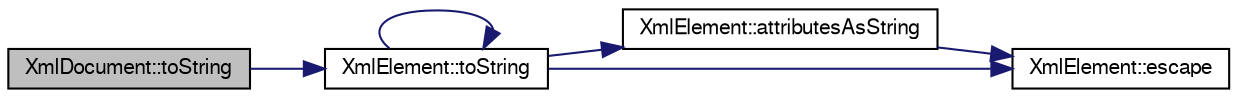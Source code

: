 digraph G
{
  edge [fontname="FreeSans",fontsize="10",labelfontname="FreeSans",labelfontsize="10"];
  node [fontname="FreeSans",fontsize="10",shape=record];
  rankdir=LR;
  Node1 [label="XmlDocument::toString",height=0.2,width=0.4,color="black", fillcolor="grey75", style="filled" fontcolor="black"];
  Node1 -> Node2 [color="midnightblue",fontsize="10",style="solid"];
  Node2 [label="XmlElement::toString",height=0.2,width=0.4,color="black", fillcolor="white", style="filled",URL="$classXmlElement.html#a2e783a5fed6b5b31b2d11117e6c83d40",tooltip="Returns a XML string that represents the element."];
  Node2 -> Node3 [color="midnightblue",fontsize="10",style="solid"];
  Node3 [label="XmlElement::attributesAsString",height=0.2,width=0.4,color="black", fillcolor="white", style="filled",URL="$classXmlElement.html#a1492e8bdde13ecd08eccc01e01314a6e"];
  Node3 -> Node4 [color="midnightblue",fontsize="10",style="solid"];
  Node4 [label="XmlElement::escape",height=0.2,width=0.4,color="black", fillcolor="white", style="filled",URL="$classXmlElement.html#aadef64d788a51076c033e66a7efdc41d"];
  Node2 -> Node4 [color="midnightblue",fontsize="10",style="solid"];
  Node2 -> Node2 [color="midnightblue",fontsize="10",style="solid"];
}
